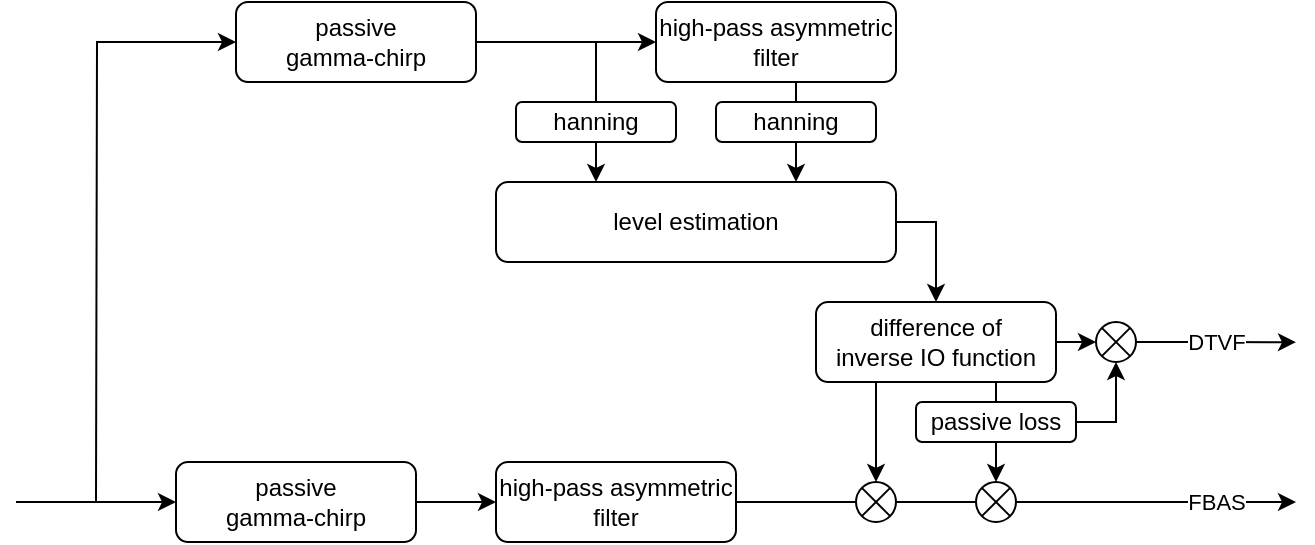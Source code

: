 <mxfile version="24.2.8" type="github">
  <diagram name="Seite-1" id="JyO19XCZA-VfbG-IncaB">
    <mxGraphModel dx="1195" dy="628" grid="1" gridSize="10" guides="1" tooltips="1" connect="1" arrows="1" fold="1" page="1" pageScale="1" pageWidth="827" pageHeight="1169" math="0" shadow="0">
      <root>
        <mxCell id="0" />
        <mxCell id="1" parent="0" />
        <mxCell id="rAtiAqs2E1KQbYrhvjge-1" style="edgeStyle=orthogonalEdgeStyle;rounded=0;orthogonalLoop=1;jettySize=auto;html=1;exitX=1;exitY=0.5;exitDx=0;exitDy=0;entryX=0;entryY=0.5;entryDx=0;entryDy=0;" edge="1" parent="1" source="rAtiAqs2E1KQbYrhvjge-3" target="rAtiAqs2E1KQbYrhvjge-5">
          <mxGeometry relative="1" as="geometry" />
        </mxCell>
        <mxCell id="rAtiAqs2E1KQbYrhvjge-2" style="edgeStyle=orthogonalEdgeStyle;rounded=0;orthogonalLoop=1;jettySize=auto;html=1;exitX=0;exitY=0.5;exitDx=0;exitDy=0;startArrow=classic;startFill=1;endArrow=none;endFill=0;" edge="1" parent="1" source="rAtiAqs2E1KQbYrhvjge-3">
          <mxGeometry relative="1" as="geometry">
            <mxPoint x="134" y="370" as="targetPoint" />
          </mxGeometry>
        </mxCell>
        <mxCell id="rAtiAqs2E1KQbYrhvjge-3" value="&lt;div&gt;passive&lt;/div&gt;&lt;div&gt;gamma-chirp&lt;br&gt;&lt;/div&gt;" style="rounded=1;whiteSpace=wrap;html=1;" vertex="1" parent="1">
          <mxGeometry x="204" y="120" width="120" height="40" as="geometry" />
        </mxCell>
        <mxCell id="rAtiAqs2E1KQbYrhvjge-4" style="edgeStyle=orthogonalEdgeStyle;rounded=0;orthogonalLoop=1;jettySize=auto;html=1;exitX=0.5;exitY=1;exitDx=0;exitDy=0;entryX=0.5;entryY=0;entryDx=0;entryDy=0;endArrow=none;endFill=0;" edge="1" parent="1" source="rAtiAqs2E1KQbYrhvjge-5" target="rAtiAqs2E1KQbYrhvjge-10">
          <mxGeometry relative="1" as="geometry" />
        </mxCell>
        <mxCell id="rAtiAqs2E1KQbYrhvjge-5" value="&lt;span class=&quot;fontstyle0&quot;&gt;high-pass asymmetric filter&lt;/span&gt;" style="rounded=1;whiteSpace=wrap;html=1;" vertex="1" parent="1">
          <mxGeometry x="414" y="120" width="120" height="40" as="geometry" />
        </mxCell>
        <mxCell id="rAtiAqs2E1KQbYrhvjge-6" style="edgeStyle=orthogonalEdgeStyle;rounded=0;orthogonalLoop=1;jettySize=auto;html=1;exitX=0.5;exitY=1;exitDx=0;exitDy=0;entryX=0.25;entryY=0;entryDx=0;entryDy=0;" edge="1" parent="1" source="rAtiAqs2E1KQbYrhvjge-8" target="rAtiAqs2E1KQbYrhvjge-12">
          <mxGeometry relative="1" as="geometry" />
        </mxCell>
        <mxCell id="rAtiAqs2E1KQbYrhvjge-7" style="edgeStyle=orthogonalEdgeStyle;rounded=0;orthogonalLoop=1;jettySize=auto;html=1;exitX=0.5;exitY=0;exitDx=0;exitDy=0;endArrow=none;endFill=0;" edge="1" parent="1" source="rAtiAqs2E1KQbYrhvjge-8">
          <mxGeometry relative="1" as="geometry">
            <mxPoint x="384" y="140" as="targetPoint" />
          </mxGeometry>
        </mxCell>
        <mxCell id="rAtiAqs2E1KQbYrhvjge-8" value="hanning" style="rounded=1;whiteSpace=wrap;html=1;" vertex="1" parent="1">
          <mxGeometry x="344" y="170" width="80" height="20" as="geometry" />
        </mxCell>
        <mxCell id="rAtiAqs2E1KQbYrhvjge-9" style="edgeStyle=orthogonalEdgeStyle;rounded=0;orthogonalLoop=1;jettySize=auto;html=1;exitX=0.5;exitY=1;exitDx=0;exitDy=0;entryX=0.75;entryY=0;entryDx=0;entryDy=0;" edge="1" parent="1" source="rAtiAqs2E1KQbYrhvjge-10" target="rAtiAqs2E1KQbYrhvjge-12">
          <mxGeometry relative="1" as="geometry" />
        </mxCell>
        <mxCell id="rAtiAqs2E1KQbYrhvjge-10" value="hanning" style="rounded=1;whiteSpace=wrap;html=1;" vertex="1" parent="1">
          <mxGeometry x="444" y="170" width="80" height="20" as="geometry" />
        </mxCell>
        <mxCell id="rAtiAqs2E1KQbYrhvjge-11" style="edgeStyle=orthogonalEdgeStyle;rounded=0;orthogonalLoop=1;jettySize=auto;html=1;exitX=1;exitY=0.5;exitDx=0;exitDy=0;" edge="1" parent="1" source="rAtiAqs2E1KQbYrhvjge-12" target="rAtiAqs2E1KQbYrhvjge-16">
          <mxGeometry relative="1" as="geometry" />
        </mxCell>
        <mxCell id="rAtiAqs2E1KQbYrhvjge-12" value="level estimation" style="rounded=1;whiteSpace=wrap;html=1;" vertex="1" parent="1">
          <mxGeometry x="334" y="210" width="200" height="40" as="geometry" />
        </mxCell>
        <mxCell id="rAtiAqs2E1KQbYrhvjge-13" style="edgeStyle=orthogonalEdgeStyle;rounded=0;orthogonalLoop=1;jettySize=auto;html=1;exitX=0.75;exitY=1;exitDx=0;exitDy=0;entryX=0.5;entryY=0;entryDx=0;entryDy=0;" edge="1" parent="1" source="rAtiAqs2E1KQbYrhvjge-16" target="rAtiAqs2E1KQbYrhvjge-27">
          <mxGeometry relative="1" as="geometry" />
        </mxCell>
        <mxCell id="rAtiAqs2E1KQbYrhvjge-14" style="edgeStyle=orthogonalEdgeStyle;rounded=0;orthogonalLoop=1;jettySize=auto;html=1;exitX=0.25;exitY=1;exitDx=0;exitDy=0;entryX=0.5;entryY=0;entryDx=0;entryDy=0;" edge="1" parent="1" source="rAtiAqs2E1KQbYrhvjge-16" target="rAtiAqs2E1KQbYrhvjge-23">
          <mxGeometry relative="1" as="geometry" />
        </mxCell>
        <mxCell id="rAtiAqs2E1KQbYrhvjge-15" style="edgeStyle=orthogonalEdgeStyle;rounded=0;orthogonalLoop=1;jettySize=auto;html=1;exitX=1;exitY=0.5;exitDx=0;exitDy=0;entryX=0;entryY=0.5;entryDx=0;entryDy=0;" edge="1" parent="1" source="rAtiAqs2E1KQbYrhvjge-16" target="rAtiAqs2E1KQbYrhvjge-33">
          <mxGeometry relative="1" as="geometry" />
        </mxCell>
        <mxCell id="rAtiAqs2E1KQbYrhvjge-16" value="&lt;div&gt;difference of&lt;/div&gt;&lt;div&gt;inverse IO function&lt;/div&gt;" style="rounded=1;whiteSpace=wrap;html=1;" vertex="1" parent="1">
          <mxGeometry x="494" y="270" width="120" height="40" as="geometry" />
        </mxCell>
        <mxCell id="rAtiAqs2E1KQbYrhvjge-17" style="edgeStyle=orthogonalEdgeStyle;rounded=0;orthogonalLoop=1;jettySize=auto;html=1;exitX=1;exitY=0.5;exitDx=0;exitDy=0;entryX=0;entryY=0.5;entryDx=0;entryDy=0;" edge="1" parent="1" source="rAtiAqs2E1KQbYrhvjge-19" target="rAtiAqs2E1KQbYrhvjge-21">
          <mxGeometry relative="1" as="geometry" />
        </mxCell>
        <mxCell id="rAtiAqs2E1KQbYrhvjge-18" style="edgeStyle=orthogonalEdgeStyle;rounded=0;orthogonalLoop=1;jettySize=auto;html=1;exitX=0;exitY=0.5;exitDx=0;exitDy=0;endArrow=none;endFill=0;startArrow=classic;startFill=1;" edge="1" parent="1" source="rAtiAqs2E1KQbYrhvjge-19">
          <mxGeometry relative="1" as="geometry">
            <mxPoint x="94" y="370" as="targetPoint" />
          </mxGeometry>
        </mxCell>
        <mxCell id="rAtiAqs2E1KQbYrhvjge-19" value="&lt;div&gt;passive&lt;/div&gt;&lt;div&gt;gamma-chirp&lt;br&gt;&lt;/div&gt;" style="rounded=1;whiteSpace=wrap;html=1;" vertex="1" parent="1">
          <mxGeometry x="174" y="350" width="120" height="40" as="geometry" />
        </mxCell>
        <mxCell id="rAtiAqs2E1KQbYrhvjge-20" style="edgeStyle=orthogonalEdgeStyle;rounded=0;orthogonalLoop=1;jettySize=auto;html=1;exitX=1;exitY=0.5;exitDx=0;exitDy=0;entryX=0;entryY=0.5;entryDx=0;entryDy=0;endArrow=none;endFill=0;" edge="1" parent="1" source="rAtiAqs2E1KQbYrhvjge-21" target="rAtiAqs2E1KQbYrhvjge-23">
          <mxGeometry relative="1" as="geometry" />
        </mxCell>
        <mxCell id="rAtiAqs2E1KQbYrhvjge-21" value="&lt;span class=&quot;fontstyle0&quot;&gt;high-pass asymmetric filter&lt;/span&gt; " style="rounded=1;whiteSpace=wrap;html=1;" vertex="1" parent="1">
          <mxGeometry x="334" y="350" width="120" height="40" as="geometry" />
        </mxCell>
        <mxCell id="rAtiAqs2E1KQbYrhvjge-22" style="edgeStyle=orthogonalEdgeStyle;rounded=0;orthogonalLoop=1;jettySize=auto;html=1;exitX=1;exitY=0.5;exitDx=0;exitDy=0;entryX=0;entryY=0.5;entryDx=0;entryDy=0;endArrow=none;endFill=0;" edge="1" parent="1" source="rAtiAqs2E1KQbYrhvjge-23" target="rAtiAqs2E1KQbYrhvjge-27">
          <mxGeometry relative="1" as="geometry" />
        </mxCell>
        <mxCell id="rAtiAqs2E1KQbYrhvjge-23" value="" style="ellipse;whiteSpace=wrap;html=1;aspect=fixed;" vertex="1" parent="1">
          <mxGeometry x="514" y="360" width="20" height="20" as="geometry" />
        </mxCell>
        <mxCell id="rAtiAqs2E1KQbYrhvjge-24" style="rounded=0;orthogonalLoop=1;jettySize=auto;html=1;exitX=0;exitY=1;exitDx=0;exitDy=0;entryX=1;entryY=0;entryDx=0;entryDy=0;endArrow=none;endFill=0;" edge="1" parent="1" source="rAtiAqs2E1KQbYrhvjge-23" target="rAtiAqs2E1KQbYrhvjge-23">
          <mxGeometry relative="1" as="geometry" />
        </mxCell>
        <mxCell id="rAtiAqs2E1KQbYrhvjge-25" style="rounded=0;orthogonalLoop=1;jettySize=auto;html=1;exitX=0;exitY=0;exitDx=0;exitDy=0;entryX=1;entryY=1;entryDx=0;entryDy=0;endArrow=none;endFill=0;" edge="1" parent="1" source="rAtiAqs2E1KQbYrhvjge-23" target="rAtiAqs2E1KQbYrhvjge-23">
          <mxGeometry relative="1" as="geometry" />
        </mxCell>
        <mxCell id="rAtiAqs2E1KQbYrhvjge-26" value="FBAS" style="edgeStyle=orthogonalEdgeStyle;rounded=0;orthogonalLoop=1;jettySize=auto;exitX=1;exitY=0.5;exitDx=0;exitDy=0;spacingLeft=0;html=1;labelBorderColor=none;textShadow=0;" edge="1" parent="1" source="rAtiAqs2E1KQbYrhvjge-27">
          <mxGeometry x="0.431" relative="1" as="geometry">
            <mxPoint x="734" y="370" as="targetPoint" />
            <mxPoint as="offset" />
          </mxGeometry>
        </mxCell>
        <mxCell id="rAtiAqs2E1KQbYrhvjge-27" value="" style="ellipse;whiteSpace=wrap;html=1;aspect=fixed;" vertex="1" parent="1">
          <mxGeometry x="574" y="360" width="20" height="20" as="geometry" />
        </mxCell>
        <mxCell id="rAtiAqs2E1KQbYrhvjge-28" style="rounded=0;orthogonalLoop=1;jettySize=auto;html=1;exitX=0;exitY=1;exitDx=0;exitDy=0;entryX=1;entryY=0;entryDx=0;entryDy=0;endArrow=none;endFill=0;" edge="1" parent="1" source="rAtiAqs2E1KQbYrhvjge-27" target="rAtiAqs2E1KQbYrhvjge-27">
          <mxGeometry relative="1" as="geometry" />
        </mxCell>
        <mxCell id="rAtiAqs2E1KQbYrhvjge-29" style="rounded=0;orthogonalLoop=1;jettySize=auto;html=1;exitX=0;exitY=0;exitDx=0;exitDy=0;entryX=1;entryY=1;entryDx=0;entryDy=0;endArrow=none;endFill=0;" edge="1" parent="1" source="rAtiAqs2E1KQbYrhvjge-27" target="rAtiAqs2E1KQbYrhvjge-27">
          <mxGeometry relative="1" as="geometry" />
        </mxCell>
        <mxCell id="rAtiAqs2E1KQbYrhvjge-30" style="edgeStyle=orthogonalEdgeStyle;rounded=0;orthogonalLoop=1;jettySize=auto;html=1;exitX=1;exitY=0.5;exitDx=0;exitDy=0;entryX=0.5;entryY=1;entryDx=0;entryDy=0;" edge="1" parent="1" source="rAtiAqs2E1KQbYrhvjge-31" target="rAtiAqs2E1KQbYrhvjge-33">
          <mxGeometry relative="1" as="geometry" />
        </mxCell>
        <mxCell id="rAtiAqs2E1KQbYrhvjge-31" value="&lt;div&gt;passive loss&lt;/div&gt;" style="rounded=1;whiteSpace=wrap;html=1;" vertex="1" parent="1">
          <mxGeometry x="544" y="320" width="80" height="20" as="geometry" />
        </mxCell>
        <mxCell id="rAtiAqs2E1KQbYrhvjge-32" value="DTVF" style="edgeStyle=orthogonalEdgeStyle;rounded=0;orthogonalLoop=1;jettySize=auto;html=1;exitX=1;exitY=0.5;exitDx=0;exitDy=0;" edge="1" parent="1" source="rAtiAqs2E1KQbYrhvjge-33">
          <mxGeometry x="-0.005" relative="1" as="geometry">
            <mxPoint x="734" y="290.111" as="targetPoint" />
            <mxPoint as="offset" />
          </mxGeometry>
        </mxCell>
        <mxCell id="rAtiAqs2E1KQbYrhvjge-33" value="" style="ellipse;whiteSpace=wrap;html=1;aspect=fixed;" vertex="1" parent="1">
          <mxGeometry x="634" y="280" width="20" height="20" as="geometry" />
        </mxCell>
        <mxCell id="rAtiAqs2E1KQbYrhvjge-34" style="rounded=0;orthogonalLoop=1;jettySize=auto;html=1;exitX=0;exitY=1;exitDx=0;exitDy=0;entryX=1;entryY=0;entryDx=0;entryDy=0;endArrow=none;endFill=0;" edge="1" parent="1" source="rAtiAqs2E1KQbYrhvjge-33" target="rAtiAqs2E1KQbYrhvjge-33">
          <mxGeometry relative="1" as="geometry" />
        </mxCell>
        <mxCell id="rAtiAqs2E1KQbYrhvjge-35" style="rounded=0;orthogonalLoop=1;jettySize=auto;html=1;exitX=0;exitY=0;exitDx=0;exitDy=0;entryX=1;entryY=1;entryDx=0;entryDy=0;endArrow=none;endFill=0;" edge="1" parent="1" source="rAtiAqs2E1KQbYrhvjge-33" target="rAtiAqs2E1KQbYrhvjge-33">
          <mxGeometry relative="1" as="geometry" />
        </mxCell>
      </root>
    </mxGraphModel>
  </diagram>
</mxfile>
